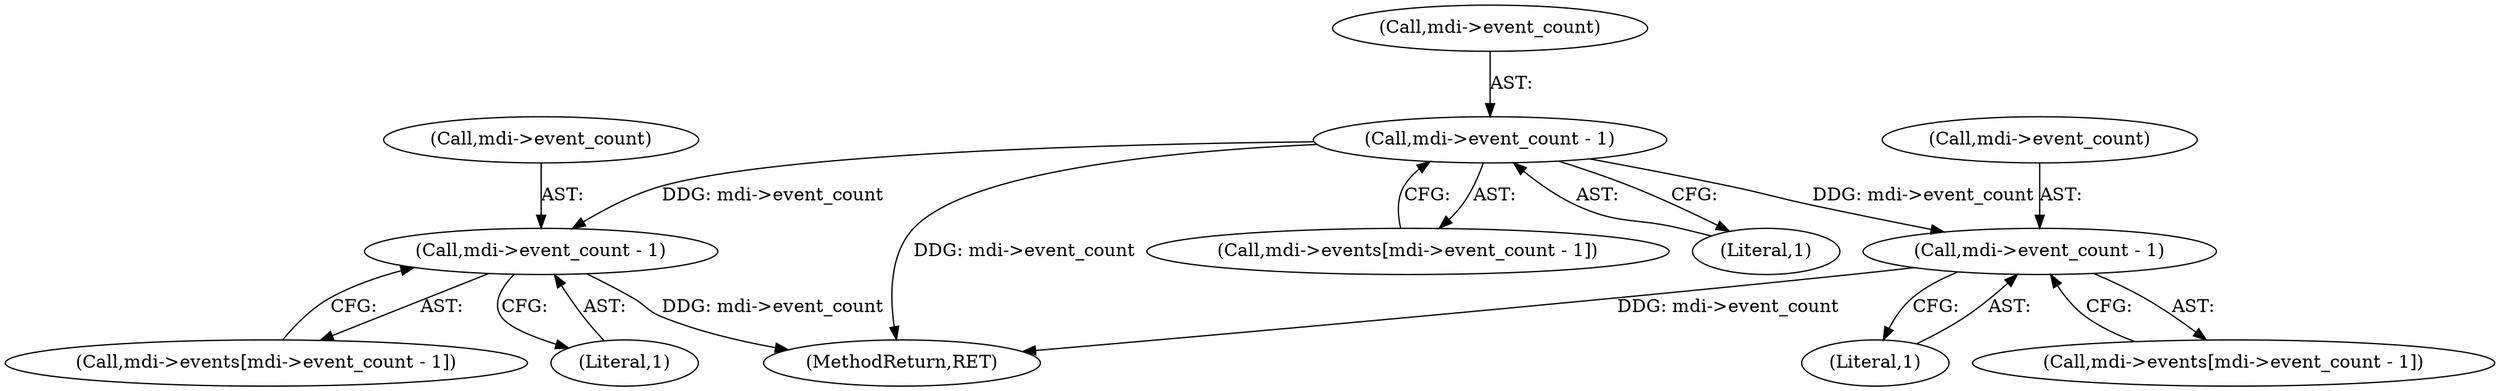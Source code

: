 digraph "0_wildmidi_660b513d99bced8783a4a5984ac2f742c74ebbdd_1@pointer" {
"1000686" [label="(Call,mdi->event_count - 1)"];
"1001038" [label="(Call,mdi->event_count - 1)"];
"1001337" [label="(Call,mdi->event_count - 1)"];
"1000686" [label="(Call,mdi->event_count - 1)"];
"1001042" [label="(Literal,1)"];
"1001039" [label="(Call,mdi->event_count)"];
"1000687" [label="(Call,mdi->event_count)"];
"1000682" [label="(Call,mdi->events[mdi->event_count - 1])"];
"1001038" [label="(Call,mdi->event_count - 1)"];
"1001341" [label="(Literal,1)"];
"1001333" [label="(Call,mdi->events[mdi->event_count - 1])"];
"1001435" [label="(MethodReturn,RET)"];
"1001337" [label="(Call,mdi->event_count - 1)"];
"1001034" [label="(Call,mdi->events[mdi->event_count - 1])"];
"1000690" [label="(Literal,1)"];
"1001338" [label="(Call,mdi->event_count)"];
"1000686" -> "1000682"  [label="AST: "];
"1000686" -> "1000690"  [label="CFG: "];
"1000687" -> "1000686"  [label="AST: "];
"1000690" -> "1000686"  [label="AST: "];
"1000682" -> "1000686"  [label="CFG: "];
"1000686" -> "1001435"  [label="DDG: mdi->event_count"];
"1000686" -> "1001038"  [label="DDG: mdi->event_count"];
"1000686" -> "1001337"  [label="DDG: mdi->event_count"];
"1001038" -> "1001034"  [label="AST: "];
"1001038" -> "1001042"  [label="CFG: "];
"1001039" -> "1001038"  [label="AST: "];
"1001042" -> "1001038"  [label="AST: "];
"1001034" -> "1001038"  [label="CFG: "];
"1001038" -> "1001435"  [label="DDG: mdi->event_count"];
"1001337" -> "1001333"  [label="AST: "];
"1001337" -> "1001341"  [label="CFG: "];
"1001338" -> "1001337"  [label="AST: "];
"1001341" -> "1001337"  [label="AST: "];
"1001333" -> "1001337"  [label="CFG: "];
"1001337" -> "1001435"  [label="DDG: mdi->event_count"];
}
